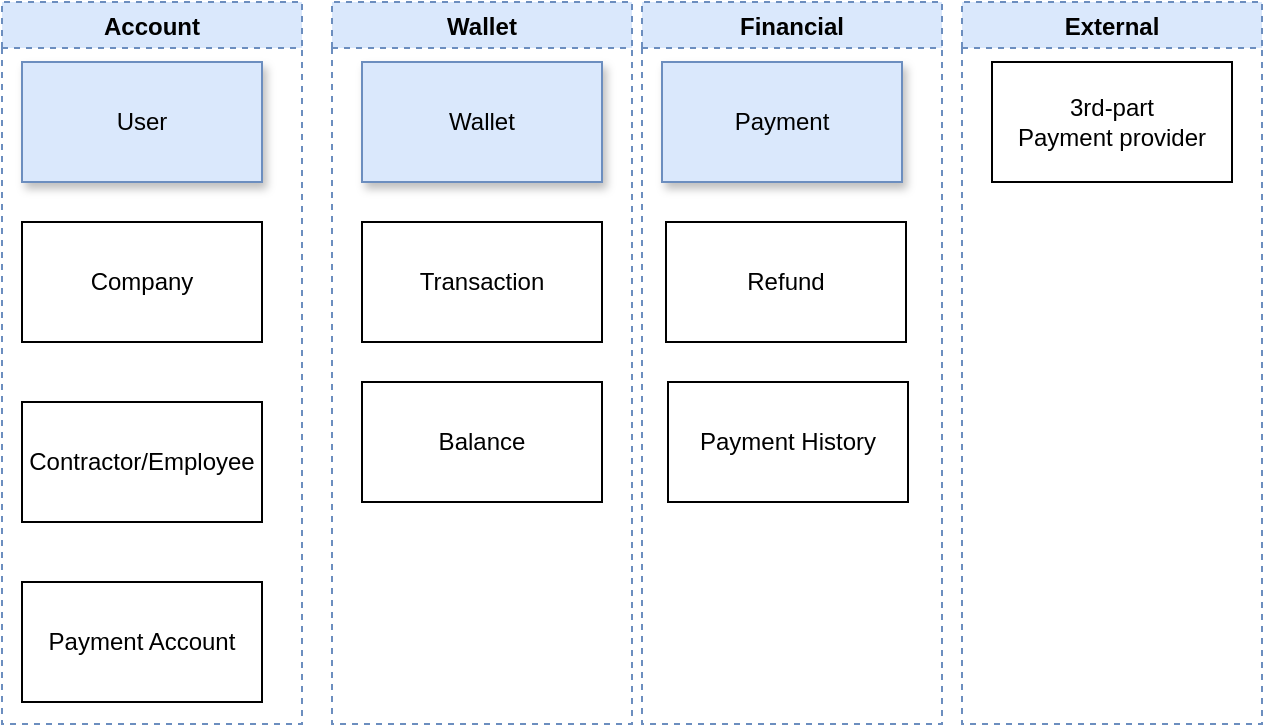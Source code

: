 <mxfile version="27.2.0" pages="4">
  <diagram name="Domain" id="Ek-Hhzff9p4PXYVXdnhu">
    <mxGraphModel dx="1170" dy="751" grid="1" gridSize="10" guides="1" tooltips="1" connect="1" arrows="1" fold="1" page="1" pageScale="1" pageWidth="827" pageHeight="1169" math="0" shadow="0">
      <root>
        <mxCell id="0" />
        <mxCell id="1" parent="0" />
        <mxCell id="GzYXLZxgVTbowOX6vlku-2" value="User" style="rounded=0;whiteSpace=wrap;html=1;shadow=1;fillColor=#dae8fc;strokeColor=#6c8ebf;" vertex="1" parent="1">
          <mxGeometry x="20" y="40" width="120" height="60" as="geometry" />
        </mxCell>
        <mxCell id="GzYXLZxgVTbowOX6vlku-3" value="Contractor/Employee" style="rounded=0;whiteSpace=wrap;html=1;" vertex="1" parent="1">
          <mxGeometry x="20" y="210" width="120" height="60" as="geometry" />
        </mxCell>
        <mxCell id="GzYXLZxgVTbowOX6vlku-4" value="Company" style="rounded=0;whiteSpace=wrap;html=1;" vertex="1" parent="1">
          <mxGeometry x="20" y="120" width="120" height="60" as="geometry" />
        </mxCell>
        <mxCell id="GzYXLZxgVTbowOX6vlku-5" value="Wallet" style="rounded=0;whiteSpace=wrap;html=1;shadow=1;strokeColor=#6c8ebf;align=center;verticalAlign=middle;fontFamily=Helvetica;fontSize=12;fontColor=default;fillColor=#dae8fc;" vertex="1" parent="1">
          <mxGeometry x="190" y="40" width="120" height="60" as="geometry" />
        </mxCell>
        <mxCell id="GzYXLZxgVTbowOX6vlku-6" value="Transaction" style="rounded=0;whiteSpace=wrap;html=1;" vertex="1" parent="1">
          <mxGeometry x="190" y="120" width="120" height="60" as="geometry" />
        </mxCell>
        <mxCell id="GzYXLZxgVTbowOX6vlku-9" value="Payment Account" style="rounded=0;whiteSpace=wrap;html=1;" vertex="1" parent="1">
          <mxGeometry x="20" y="300" width="120" height="60" as="geometry" />
        </mxCell>
        <mxCell id="GzYXLZxgVTbowOX6vlku-10" value="Payment" style="rounded=0;whiteSpace=wrap;html=1;shadow=1;strokeColor=#6c8ebf;align=center;verticalAlign=middle;fontFamily=Helvetica;fontSize=12;fontColor=default;fillColor=#dae8fc;" vertex="1" parent="1">
          <mxGeometry x="340" y="40" width="120" height="60" as="geometry" />
        </mxCell>
        <mxCell id="GzYXLZxgVTbowOX6vlku-18" value="Account" style="swimlane;dashed=1;fillColor=#dae8fc;strokeColor=#6c8ebf;" vertex="1" parent="1">
          <mxGeometry x="10" y="10" width="150" height="361" as="geometry" />
        </mxCell>
        <mxCell id="GzYXLZxgVTbowOX6vlku-19" value="Wallet" style="swimlane;dashed=1;fillColor=#dae8fc;strokeColor=#6c8ebf;" vertex="1" parent="1">
          <mxGeometry x="175" y="10" width="150" height="361" as="geometry" />
        </mxCell>
        <mxCell id="GzYXLZxgVTbowOX6vlku-8" value="B&lt;span style=&quot;background-color: transparent; color: light-dark(rgb(0, 0, 0), rgb(255, 255, 255));&quot;&gt;alance&lt;/span&gt;" style="rounded=0;whiteSpace=wrap;html=1;" vertex="1" parent="GzYXLZxgVTbowOX6vlku-19">
          <mxGeometry x="15" y="190" width="120" height="60" as="geometry" />
        </mxCell>
        <mxCell id="GzYXLZxgVTbowOX6vlku-20" value="Financial" style="swimlane;dashed=1;fillColor=#dae8fc;strokeColor=#6c8ebf;" vertex="1" parent="1">
          <mxGeometry x="330" y="10" width="150" height="361" as="geometry" />
        </mxCell>
        <mxCell id="GzYXLZxgVTbowOX6vlku-14" value="Refund" style="rounded=0;whiteSpace=wrap;html=1;" vertex="1" parent="GzYXLZxgVTbowOX6vlku-20">
          <mxGeometry x="12" y="110" width="120" height="60" as="geometry" />
        </mxCell>
        <mxCell id="GzYXLZxgVTbowOX6vlku-16" value="Payment History" style="rounded=0;whiteSpace=wrap;html=1;" vertex="1" parent="GzYXLZxgVTbowOX6vlku-20">
          <mxGeometry x="13" y="190" width="120" height="60" as="geometry" />
        </mxCell>
        <mxCell id="GzYXLZxgVTbowOX6vlku-21" value="External" style="swimlane;dashed=1;fillColor=#dae8fc;strokeColor=#6c8ebf;" vertex="1" parent="1">
          <mxGeometry x="490" y="10" width="150" height="361" as="geometry" />
        </mxCell>
        <mxCell id="GzYXLZxgVTbowOX6vlku-13" value="3rd-part&lt;br&gt;Payment provider" style="rounded=0;whiteSpace=wrap;html=1;" vertex="1" parent="GzYXLZxgVTbowOX6vlku-21">
          <mxGeometry x="15" y="30" width="120" height="60" as="geometry" />
        </mxCell>
      </root>
    </mxGraphModel>
  </diagram>
  <diagram name="Solution design" id="aVyCqtGsAMwNXdEaSG4V">
    <mxGraphModel dx="2074" dy="705" grid="1" gridSize="10" guides="1" tooltips="1" connect="1" arrows="1" fold="1" page="1" pageScale="1" pageWidth="827" pageHeight="1169" math="0" shadow="0">
      <root>
        <mxCell id="dnytgtB70Ih8vU8NxAH2-0" />
        <mxCell id="dnytgtB70Ih8vU8NxAH2-1" parent="dnytgtB70Ih8vU8NxAH2-0" />
        <mxCell id="wrZ5Dsxb3-6mwCu-saWG-0" value="&lt;div&gt;&lt;br&gt;&lt;/div&gt;&lt;div&gt;&lt;br&gt;&lt;/div&gt;&lt;div&gt;&lt;br&gt;&lt;/div&gt;&lt;div&gt;&lt;br&gt;&lt;/div&gt;&lt;div&gt;&lt;br&gt;&lt;/div&gt;&lt;div&gt;&lt;br&gt;&lt;/div&gt;&lt;div&gt;User&lt;/div&gt;&lt;div&gt;&lt;br&gt;&lt;/div&gt;" style="shape=actor;whiteSpace=wrap;html=1;" parent="dnytgtB70Ih8vU8NxAH2-1" vertex="1">
          <mxGeometry x="-90" y="280" width="50" height="60" as="geometry" />
        </mxCell>
        <mxCell id="wrZ5Dsxb3-6mwCu-saWG-1" value="Ontop" style="swimlane;fillColor=#dae8fc;gradientColor=#7ea6e0;strokeColor=#6c8ebf;" parent="dnytgtB70Ih8vU8NxAH2-1" vertex="1">
          <mxGeometry x="220" y="40" width="760" height="650" as="geometry" />
        </mxCell>
        <mxCell id="cCacokfjiz7VzcCR6r9h-1" style="edgeStyle=orthogonalEdgeStyle;rounded=0;orthogonalLoop=1;jettySize=auto;html=1;exitX=1;exitY=0.75;exitDx=0;exitDy=0;entryX=0;entryY=0.75;entryDx=0;entryDy=0;dashed=1;" edge="1" parent="wrZ5Dsxb3-6mwCu-saWG-1" source="wrZ5Dsxb3-6mwCu-saWG-2" target="wrZ5Dsxb3-6mwCu-saWG-11">
          <mxGeometry relative="1" as="geometry" />
        </mxCell>
        <mxCell id="cCacokfjiz7VzcCR6r9h-2" value="List transactions" style="edgeLabel;html=1;align=center;verticalAlign=middle;resizable=0;points=[];" vertex="1" connectable="0" parent="cCacokfjiz7VzcCR6r9h-1">
          <mxGeometry x="-0.117" relative="1" as="geometry">
            <mxPoint as="offset" />
          </mxGeometry>
        </mxCell>
        <mxCell id="wrZ5Dsxb3-6mwCu-saWG-2" value="API gateway" style="rounded=1;whiteSpace=wrap;html=1;" parent="wrZ5Dsxb3-6mwCu-saWG-1" vertex="1">
          <mxGeometry x="50" y="260" width="120" height="60" as="geometry" />
        </mxCell>
        <mxCell id="wrZ5Dsxb3-6mwCu-saWG-7" value="Wallet DB&lt;div&gt;[SQL]&lt;/div&gt;" style="shape=cylinder3;whiteSpace=wrap;html=1;boundedLbl=1;backgroundOutline=1;size=15;fillColor=#dae8fc;gradientColor=#7ea6e0;strokeColor=#6c8ebf;" parent="wrZ5Dsxb3-6mwCu-saWG-1" vertex="1">
          <mxGeometry x="507" y="480" width="85" height="80" as="geometry" />
        </mxCell>
        <mxCell id="wrZ5Dsxb3-6mwCu-saWG-8" value="User DB&lt;div&gt;[SQL]&lt;/div&gt;" style="shape=cylinder3;whiteSpace=wrap;html=1;boundedLbl=1;backgroundOutline=1;size=15;fillColor=#dae8fc;gradientColor=#7ea6e0;strokeColor=#6c8ebf;" parent="wrZ5Dsxb3-6mwCu-saWG-1" vertex="1">
          <mxGeometry x="507" y="50" width="90" height="80" as="geometry" />
        </mxCell>
        <mxCell id="wrZ5Dsxb3-6mwCu-saWG-9" value="Payment DB&lt;div&gt;[NoSql]&lt;/div&gt;" style="shape=cylinder3;whiteSpace=wrap;html=1;boundedLbl=1;backgroundOutline=1;size=15;fillColor=#dae8fc;gradientColor=#7ea6e0;strokeColor=#6c8ebf;" parent="wrZ5Dsxb3-6mwCu-saWG-1" vertex="1">
          <mxGeometry x="509" y="250" width="90" height="80" as="geometry" />
        </mxCell>
        <mxCell id="wrZ5Dsxb3-6mwCu-saWG-34" style="edgeStyle=orthogonalEdgeStyle;rounded=0;orthogonalLoop=1;jettySize=auto;html=1;exitX=0.5;exitY=1;exitDx=0;exitDy=0;entryX=0.5;entryY=0;entryDx=0;entryDy=0;dashed=1;" parent="wrZ5Dsxb3-6mwCu-saWG-1" source="wrZ5Dsxb3-6mwCu-saWG-11" target="wrZ5Dsxb3-6mwCu-saWG-14" edge="1">
          <mxGeometry relative="1" as="geometry" />
        </mxCell>
        <mxCell id="wrZ5Dsxb3-6mwCu-saWG-35" value="Fetch/ Update balance [http]" style="edgeLabel;html=1;align=center;verticalAlign=middle;resizable=0;points=[];" parent="wrZ5Dsxb3-6mwCu-saWG-34" vertex="1" connectable="0">
          <mxGeometry x="-0.24" y="-3" relative="1" as="geometry">
            <mxPoint as="offset" />
          </mxGeometry>
        </mxCell>
        <mxCell id="MMaYjDYH_nyFm4tbU_4F-16" style="edgeStyle=orthogonalEdgeStyle;rounded=0;orthogonalLoop=1;jettySize=auto;html=1;exitX=0.5;exitY=0;exitDx=0;exitDy=0;entryX=0;entryY=0.5;entryDx=0;entryDy=0;dashed=1;" edge="1" parent="wrZ5Dsxb3-6mwCu-saWG-1" source="wrZ5Dsxb3-6mwCu-saWG-11" target="wrZ5Dsxb3-6mwCu-saWG-29">
          <mxGeometry relative="1" as="geometry" />
        </mxCell>
        <mxCell id="MMaYjDYH_nyFm4tbU_4F-17" value="Sends Notification&lt;div&gt;&lt;br&gt;&lt;/div&gt;" style="edgeLabel;html=1;align=center;verticalAlign=middle;resizable=0;points=[];" vertex="1" connectable="0" parent="MMaYjDYH_nyFm4tbU_4F-16">
          <mxGeometry x="-0.208" y="1" relative="1" as="geometry">
            <mxPoint as="offset" />
          </mxGeometry>
        </mxCell>
        <mxCell id="wrZ5Dsxb3-6mwCu-saWG-11" value="Payment Service" style="shape=hexagon;perimeter=hexagonPerimeter2;whiteSpace=wrap;html=1;fixedSize=1;" parent="wrZ5Dsxb3-6mwCu-saWG-1" vertex="1">
          <mxGeometry x="337" y="250" width="120" height="80" as="geometry" />
        </mxCell>
        <mxCell id="wrZ5Dsxb3-6mwCu-saWG-13" value="User Profile Service" style="shape=hexagon;perimeter=hexagonPerimeter2;whiteSpace=wrap;html=1;fixedSize=1;" parent="wrZ5Dsxb3-6mwCu-saWG-1" vertex="1">
          <mxGeometry x="327" y="50" width="130" height="80" as="geometry" />
        </mxCell>
        <mxCell id="wrZ5Dsxb3-6mwCu-saWG-14" value="Wallet Service" style="shape=hexagon;perimeter=hexagonPerimeter2;whiteSpace=wrap;html=1;fixedSize=1;" parent="wrZ5Dsxb3-6mwCu-saWG-1" vertex="1">
          <mxGeometry x="337" y="480" width="120" height="80" as="geometry" />
        </mxCell>
        <mxCell id="wrZ5Dsxb3-6mwCu-saWG-15" value="," style="endArrow=classic;html=1;rounded=0;dashed=1;exitX=1;exitY=0.5;exitDx=0;exitDy=0;" parent="wrZ5Dsxb3-6mwCu-saWG-1" source="wrZ5Dsxb3-6mwCu-saWG-3" edge="1">
          <mxGeometry width="50" height="50" relative="1" as="geometry">
            <mxPoint x="120" y="293" as="sourcePoint" />
            <mxPoint x="50" y="290" as="targetPoint" />
          </mxGeometry>
        </mxCell>
        <mxCell id="wrZ5Dsxb3-6mwCu-saWG-27" value="Text" style="edgeLabel;html=1;align=center;verticalAlign=middle;resizable=0;points=[];" parent="wrZ5Dsxb3-6mwCu-saWG-15" vertex="1" connectable="0">
          <mxGeometry x="-0.3" y="-1" relative="1" as="geometry">
            <mxPoint x="-3" as="offset" />
          </mxGeometry>
        </mxCell>
        <mxCell id="wrZ5Dsxb3-6mwCu-saWG-33" value="routes&lt;div&gt;&lt;br&gt;&lt;/div&gt;" style="edgeLabel;html=1;align=center;verticalAlign=middle;resizable=0;points=[];" parent="wrZ5Dsxb3-6mwCu-saWG-15" vertex="1" connectable="0">
          <mxGeometry x="-0.2" y="-6" relative="1" as="geometry">
            <mxPoint x="-3" as="offset" />
          </mxGeometry>
        </mxCell>
        <mxCell id="wrZ5Dsxb3-6mwCu-saWG-17" value="" style="endArrow=classic;html=1;rounded=0;entryX=0;entryY=0.5;entryDx=0;entryDy=0;dashed=1;exitX=1;exitY=0.5;exitDx=0;exitDy=0;" parent="wrZ5Dsxb3-6mwCu-saWG-1" source="wrZ5Dsxb3-6mwCu-saWG-2" target="wrZ5Dsxb3-6mwCu-saWG-11" edge="1">
          <mxGeometry width="50" height="50" relative="1" as="geometry">
            <mxPoint x="137" y="330" as="sourcePoint" />
            <mxPoint x="177" y="330" as="targetPoint" />
            <Array as="points" />
          </mxGeometry>
        </mxCell>
        <mxCell id="wrZ5Dsxb3-6mwCu-saWG-37" value="Withdraw [http]" style="edgeLabel;html=1;align=center;verticalAlign=middle;resizable=0;points=[];" parent="wrZ5Dsxb3-6mwCu-saWG-17" vertex="1" connectable="0">
          <mxGeometry x="-0.067" y="4" relative="1" as="geometry">
            <mxPoint as="offset" />
          </mxGeometry>
        </mxCell>
        <mxCell id="wrZ5Dsxb3-6mwCu-saWG-18" value="" style="endArrow=classic;html=1;rounded=0;entryX=0.008;entryY=0.425;entryDx=0;entryDy=0;dashed=1;entryPerimeter=0;" parent="wrZ5Dsxb3-6mwCu-saWG-1" source="wrZ5Dsxb3-6mwCu-saWG-2" target="wrZ5Dsxb3-6mwCu-saWG-14" edge="1">
          <mxGeometry width="50" height="50" relative="1" as="geometry">
            <mxPoint x="67" y="420" as="sourcePoint" />
            <mxPoint x="107" y="420" as="targetPoint" />
          </mxGeometry>
        </mxCell>
        <mxCell id="wrZ5Dsxb3-6mwCu-saWG-31" value="Fetch balance" style="edgeLabel;html=1;align=center;verticalAlign=middle;resizable=0;points=[];" parent="wrZ5Dsxb3-6mwCu-saWG-18" vertex="1" connectable="0">
          <mxGeometry x="-0.161" y="-1" relative="1" as="geometry">
            <mxPoint y="1" as="offset" />
          </mxGeometry>
        </mxCell>
        <mxCell id="wrZ5Dsxb3-6mwCu-saWG-19" value="Create/ Edit/ Fetch user bank accounts&lt;div&gt;&lt;br&gt;&lt;/div&gt;" style="endArrow=classic;html=1;rounded=0;entryX=0;entryY=0.5;entryDx=0;entryDy=0;exitX=0.5;exitY=0;exitDx=0;exitDy=0;dashed=1;" parent="wrZ5Dsxb3-6mwCu-saWG-1" source="wrZ5Dsxb3-6mwCu-saWG-2" target="wrZ5Dsxb3-6mwCu-saWG-13" edge="1">
          <mxGeometry width="50" height="50" relative="1" as="geometry">
            <mxPoint x="237" y="390" as="sourcePoint" />
            <mxPoint x="287" y="340" as="targetPoint" />
          </mxGeometry>
        </mxCell>
        <mxCell id="wrZ5Dsxb3-6mwCu-saWG-25" style="edgeStyle=orthogonalEdgeStyle;rounded=0;orthogonalLoop=1;jettySize=auto;html=1;exitX=1;exitY=0.5;exitDx=0;exitDy=0;entryX=0;entryY=0.5;entryDx=0;entryDy=0;entryPerimeter=0;dashed=1;" parent="wrZ5Dsxb3-6mwCu-saWG-1" source="wrZ5Dsxb3-6mwCu-saWG-14" target="wrZ5Dsxb3-6mwCu-saWG-7" edge="1">
          <mxGeometry relative="1" as="geometry" />
        </mxCell>
        <mxCell id="MMaYjDYH_nyFm4tbU_4F-2" value="R/W" style="edgeLabel;html=1;align=center;verticalAlign=middle;resizable=0;points=[];" vertex="1" connectable="0" parent="wrZ5Dsxb3-6mwCu-saWG-25">
          <mxGeometry x="-0.52" relative="1" as="geometry">
            <mxPoint as="offset" />
          </mxGeometry>
        </mxCell>
        <mxCell id="wrZ5Dsxb3-6mwCu-saWG-26" style="edgeStyle=orthogonalEdgeStyle;rounded=0;orthogonalLoop=1;jettySize=auto;html=1;exitX=1;exitY=0.5;exitDx=0;exitDy=0;entryX=0;entryY=0.5;entryDx=0;entryDy=0;entryPerimeter=0;dashed=1;" parent="wrZ5Dsxb3-6mwCu-saWG-1" source="wrZ5Dsxb3-6mwCu-saWG-13" target="wrZ5Dsxb3-6mwCu-saWG-8" edge="1">
          <mxGeometry relative="1" as="geometry" />
        </mxCell>
        <mxCell id="MMaYjDYH_nyFm4tbU_4F-0" value="R/W" style="edgeLabel;html=1;align=center;verticalAlign=middle;resizable=0;points=[];" vertex="1" connectable="0" parent="wrZ5Dsxb3-6mwCu-saWG-26">
          <mxGeometry x="-0.36" y="1" relative="1" as="geometry">
            <mxPoint as="offset" />
          </mxGeometry>
        </mxCell>
        <mxCell id="wrZ5Dsxb3-6mwCu-saWG-29" value="&lt;font style=&quot;color: rgb(0, 0, 0);&quot;&gt;Message Se&lt;span style=&quot;background-color: transparent;&quot;&gt;rvice&lt;/span&gt;&lt;/font&gt;" style="shape=ext;double=1;rounded=1;whiteSpace=wrap;html=1;" parent="wrZ5Dsxb3-6mwCu-saWG-1" vertex="1">
          <mxGeometry x="437" y="159" width="110" height="60" as="geometry" />
        </mxCell>
        <mxCell id="wrZ5Dsxb3-6mwCu-saWG-23" value="" style="endArrow=classic;html=1;rounded=0;exitX=1;exitY=0.5;exitDx=0;exitDy=0;dashed=1;" parent="wrZ5Dsxb3-6mwCu-saWG-1" source="wrZ5Dsxb3-6mwCu-saWG-11" target="wrZ5Dsxb3-6mwCu-saWG-9" edge="1">
          <mxGeometry width="50" height="50" relative="1" as="geometry">
            <mxPoint x="227" y="390" as="sourcePoint" />
            <mxPoint x="497" y="290" as="targetPoint" />
          </mxGeometry>
        </mxCell>
        <mxCell id="MMaYjDYH_nyFm4tbU_4F-1" value="R/W" style="edgeLabel;html=1;align=center;verticalAlign=middle;resizable=0;points=[];" vertex="1" connectable="0" parent="wrZ5Dsxb3-6mwCu-saWG-23">
          <mxGeometry x="-0.385" y="-2" relative="1" as="geometry">
            <mxPoint as="offset" />
          </mxGeometry>
        </mxCell>
        <mxCell id="wrZ5Dsxb3-6mwCu-saWG-39" value="Identity Server" style="shape=ext;double=1;rounded=1;whiteSpace=wrap;html=1;" parent="wrZ5Dsxb3-6mwCu-saWG-1" vertex="1">
          <mxGeometry x="67" y="50" width="110" height="60" as="geometry" />
        </mxCell>
        <mxCell id="MMaYjDYH_nyFm4tbU_4F-7" value="&lt;font style=&quot;color: rgb(153, 0, 0);&quot;&gt;Event Message Broker&lt;/font&gt;" style="shape=cylinder3;whiteSpace=wrap;html=1;boundedLbl=1;backgroundOutline=1;size=15;direction=south;shadow=1;" vertex="1" parent="wrZ5Dsxb3-6mwCu-saWG-1">
          <mxGeometry x="617" y="395" width="113" height="60" as="geometry" />
        </mxCell>
        <mxCell id="MMaYjDYH_nyFm4tbU_4F-8" value="&lt;font style=&quot;color: rgb(153, 0, 0);&quot;&gt;Webhook Gateway&lt;/font&gt;" style="rounded=1;whiteSpace=wrap;html=1;shadow=1;" vertex="1" parent="wrZ5Dsxb3-6mwCu-saWG-1">
          <mxGeometry x="627" y="229" width="120" height="60" as="geometry" />
        </mxCell>
        <mxCell id="MMaYjDYH_nyFm4tbU_4F-9" style="edgeStyle=orthogonalEdgeStyle;rounded=0;orthogonalLoop=1;jettySize=auto;html=1;exitX=0.5;exitY=1;exitDx=0;exitDy=0;entryX=0.067;entryY=0.372;entryDx=0;entryDy=0;entryPerimeter=0;dashed=1;" edge="1" parent="wrZ5Dsxb3-6mwCu-saWG-1" source="MMaYjDYH_nyFm4tbU_4F-8" target="MMaYjDYH_nyFm4tbU_4F-7">
          <mxGeometry relative="1" as="geometry" />
        </mxCell>
        <mxCell id="MMaYjDYH_nyFm4tbU_4F-10" value="Produces data&lt;div&gt;&lt;br&gt;&lt;/div&gt;" style="edgeLabel;html=1;align=center;verticalAlign=middle;resizable=0;points=[];" vertex="1" connectable="0" parent="MMaYjDYH_nyFm4tbU_4F-9">
          <mxGeometry x="0.226" relative="1" as="geometry">
            <mxPoint as="offset" />
          </mxGeometry>
        </mxCell>
        <mxCell id="MMaYjDYH_nyFm4tbU_4F-11" style="edgeStyle=orthogonalEdgeStyle;rounded=0;orthogonalLoop=1;jettySize=auto;html=1;exitX=0.625;exitY=1;exitDx=0;exitDy=0;entryX=0;entryY=0;entryDx=0;entryDy=77.25;entryPerimeter=0;dashed=1;" edge="1" parent="wrZ5Dsxb3-6mwCu-saWG-1" source="wrZ5Dsxb3-6mwCu-saWG-11" target="MMaYjDYH_nyFm4tbU_4F-7">
          <mxGeometry relative="1" as="geometry" />
        </mxCell>
        <mxCell id="MMaYjDYH_nyFm4tbU_4F-12" value="produces&lt;span style=&quot;background-color: light-dark(#ffffff, var(--ge-dark-color, #121212)); color: light-dark(rgb(0, 0, 0), rgb(255, 255, 255));&quot;&gt;/consumes events&lt;/span&gt;" style="edgeLabel;html=1;align=center;verticalAlign=middle;resizable=0;points=[];" vertex="1" connectable="0" parent="MMaYjDYH_nyFm4tbU_4F-11">
          <mxGeometry x="0.017" y="1" relative="1" as="geometry">
            <mxPoint x="1" y="1" as="offset" />
          </mxGeometry>
        </mxCell>
        <mxCell id="MMaYjDYH_nyFm4tbU_4F-13" style="edgeStyle=orthogonalEdgeStyle;rounded=0;orthogonalLoop=1;jettySize=auto;html=1;exitX=0.855;exitY=1;exitDx=0;exitDy=-4.35;exitPerimeter=0;entryX=0.942;entryY=0.213;entryDx=0;entryDy=0;entryPerimeter=0;dashed=1;" edge="1" parent="wrZ5Dsxb3-6mwCu-saWG-1" source="MMaYjDYH_nyFm4tbU_4F-7" target="wrZ5Dsxb3-6mwCu-saWG-14">
          <mxGeometry relative="1" as="geometry" />
        </mxCell>
        <mxCell id="MMaYjDYH_nyFm4tbU_4F-15" value="Consumes events&lt;div&gt;&lt;br&gt;&lt;/div&gt;" style="edgeLabel;html=1;align=center;verticalAlign=middle;resizable=0;points=[];" vertex="1" connectable="0" parent="MMaYjDYH_nyFm4tbU_4F-13">
          <mxGeometry x="0.246" y="1" relative="1" as="geometry">
            <mxPoint as="offset" />
          </mxGeometry>
        </mxCell>
        <mxCell id="MMaYjDYH_nyFm4tbU_4F-14" value="Sync user credential [https]" style="edgeStyle=orthogonalEdgeStyle;rounded=0;orthogonalLoop=1;jettySize=auto;html=1;exitX=0;exitY=0.25;exitDx=0;exitDy=0;entryX=1.036;entryY=0.367;entryDx=0;entryDy=0;entryPerimeter=0;dashed=1;" edge="1" parent="wrZ5Dsxb3-6mwCu-saWG-1" source="wrZ5Dsxb3-6mwCu-saWG-13" target="wrZ5Dsxb3-6mwCu-saWG-39">
          <mxGeometry relative="1" as="geometry" />
        </mxCell>
        <mxCell id="MMaYjDYH_nyFm4tbU_4F-5" style="edgeStyle=orthogonalEdgeStyle;rounded=0;orthogonalLoop=1;jettySize=auto;html=1;exitX=0.575;exitY=0.017;exitDx=0;exitDy=0;entryX=1;entryY=0.5;entryDx=0;entryDy=0;dashed=1;exitPerimeter=0;" edge="1" parent="dnytgtB70Ih8vU8NxAH2-1" source="wrZ5Dsxb3-6mwCu-saWG-10" target="MMaYjDYH_nyFm4tbU_4F-8">
          <mxGeometry relative="1" as="geometry">
            <mxPoint x="1042" y="468" as="targetPoint" />
          </mxGeometry>
        </mxCell>
        <mxCell id="MMaYjDYH_nyFm4tbU_4F-6" value="Send webhook to&lt;div&gt;&lt;br&gt;&lt;/div&gt;" style="edgeLabel;html=1;align=center;verticalAlign=middle;resizable=0;points=[];" vertex="1" connectable="0" parent="MMaYjDYH_nyFm4tbU_4F-5">
          <mxGeometry x="-0.133" y="2" relative="1" as="geometry">
            <mxPoint as="offset" />
          </mxGeometry>
        </mxCell>
        <mxCell id="wrZ5Dsxb3-6mwCu-saWG-10" value="3rd-part Payment Provider" style="rounded=1;whiteSpace=wrap;html=1;fillColor=#647687;fontColor=#ffffff;strokeColor=#314354;shadow=1;" parent="dnytgtB70Ih8vU8NxAH2-1" vertex="1">
          <mxGeometry x="982" y="348" width="120" height="60" as="geometry" />
        </mxCell>
        <mxCell id="wrZ5Dsxb3-6mwCu-saWG-28" style="edgeStyle=orthogonalEdgeStyle;rounded=0;orthogonalLoop=1;jettySize=auto;html=1;exitX=1;exitY=0.75;exitDx=0;exitDy=0;dashed=1;" parent="dnytgtB70Ih8vU8NxAH2-1" source="wrZ5Dsxb3-6mwCu-saWG-11" target="wrZ5Dsxb3-6mwCu-saWG-10" edge="1">
          <mxGeometry relative="1" as="geometry">
            <Array as="points">
              <mxPoint x="670" y="347" />
              <mxPoint x="670" y="380" />
            </Array>
          </mxGeometry>
        </mxCell>
        <mxCell id="wrZ5Dsxb3-6mwCu-saWG-38" value="Process the payment" style="edgeLabel;html=1;align=center;verticalAlign=middle;resizable=0;points=[];" parent="wrZ5Dsxb3-6mwCu-saWG-28" vertex="1" connectable="0">
          <mxGeometry x="-0.151" y="1" relative="1" as="geometry">
            <mxPoint as="offset" />
          </mxGeometry>
        </mxCell>
        <mxCell id="wrZ5Dsxb3-6mwCu-saWG-30" style="edgeStyle=orthogonalEdgeStyle;rounded=0;orthogonalLoop=1;jettySize=auto;html=1;exitX=1;exitY=0.75;exitDx=0;exitDy=0;entryX=-0.017;entryY=0.4;entryDx=0;entryDy=0;entryPerimeter=0;" parent="dnytgtB70Ih8vU8NxAH2-1" source="wrZ5Dsxb3-6mwCu-saWG-0" target="wrZ5Dsxb3-6mwCu-saWG-3" edge="1">
          <mxGeometry relative="1" as="geometry" />
        </mxCell>
        <mxCell id="wrZ5Dsxb3-6mwCu-saWG-3" value="Website / Mobile App" style="shape=process;whiteSpace=wrap;html=1;backgroundOutline=1;" parent="dnytgtB70Ih8vU8NxAH2-1" vertex="1">
          <mxGeometry x="38" y="301" width="110" height="60" as="geometry" />
        </mxCell>
      </root>
    </mxGraphModel>
  </diagram>
  <diagram id="GPYWZSPpuZssqCLQpT9X" name="Payment FlowChart">
    <mxGraphModel dx="1247" dy="1874" grid="1" gridSize="10" guides="1" tooltips="1" connect="1" arrows="1" fold="1" page="1" pageScale="1" pageWidth="827" pageHeight="1169" math="0" shadow="0">
      <root>
        <mxCell id="0" />
        <mxCell id="1" parent="0" />
        <mxCell id="kLZNI_Fx4CZcyH1L_vCg-17" style="edgeStyle=orthogonalEdgeStyle;rounded=0;orthogonalLoop=1;jettySize=auto;html=1;exitX=1;exitY=0.5;exitDx=0;exitDy=0;exitPerimeter=0;entryX=0;entryY=0.5;entryDx=0;entryDy=0;" edge="1" parent="1" source="kLZNI_Fx4CZcyH1L_vCg-4" target="kLZNI_Fx4CZcyH1L_vCg-6">
          <mxGeometry relative="1" as="geometry" />
        </mxCell>
        <mxCell id="kLZNI_Fx4CZcyH1L_vCg-4" value="Valid user" style="strokeWidth=2;html=1;shape=mxgraph.flowchart.start_2;whiteSpace=wrap;" vertex="1" parent="1">
          <mxGeometry x="30" y="110" width="40" height="50" as="geometry" />
        </mxCell>
        <mxCell id="kLZNI_Fx4CZcyH1L_vCg-19" style="edgeStyle=orthogonalEdgeStyle;rounded=0;orthogonalLoop=1;jettySize=auto;html=1;exitX=1;exitY=0.5;exitDx=0;exitDy=0;entryX=0;entryY=0.5;entryDx=0;entryDy=0;" edge="1" parent="1" source="kLZNI_Fx4CZcyH1L_vCg-5" target="kLZNI_Fx4CZcyH1L_vCg-7">
          <mxGeometry relative="1" as="geometry" />
        </mxCell>
        <mxCell id="kLZNI_Fx4CZcyH1L_vCg-5" value="Fetch Balance&lt;br&gt;(Wallet API)" style="rounded=1;whiteSpace=wrap;html=1;shadow=1;" vertex="1" parent="1">
          <mxGeometry x="280" y="105" width="120" height="60" as="geometry" />
        </mxCell>
        <mxCell id="kLZNI_Fx4CZcyH1L_vCg-18" style="edgeStyle=orthogonalEdgeStyle;rounded=0;orthogonalLoop=1;jettySize=auto;html=1;exitX=1;exitY=0.5;exitDx=0;exitDy=0;entryX=0;entryY=0.5;entryDx=0;entryDy=0;" edge="1" parent="1" source="kLZNI_Fx4CZcyH1L_vCg-6" target="kLZNI_Fx4CZcyH1L_vCg-5">
          <mxGeometry relative="1" as="geometry" />
        </mxCell>
        <mxCell id="kLZNI_Fx4CZcyH1L_vCg-32" value="Yes" style="edgeLabel;html=1;align=center;verticalAlign=middle;resizable=0;points=[];" vertex="1" connectable="0" parent="kLZNI_Fx4CZcyH1L_vCg-18">
          <mxGeometry y="2" relative="1" as="geometry">
            <mxPoint as="offset" />
          </mxGeometry>
        </mxCell>
        <mxCell id="kLZNI_Fx4CZcyH1L_vCg-31" value="No" style="edgeStyle=orthogonalEdgeStyle;rounded=0;orthogonalLoop=1;jettySize=auto;html=1;exitX=0.5;exitY=1;exitDx=0;exitDy=0;" edge="1" parent="1" source="kLZNI_Fx4CZcyH1L_vCg-6">
          <mxGeometry relative="1" as="geometry">
            <mxPoint x="210" y="280" as="targetPoint" />
          </mxGeometry>
        </mxCell>
        <mxCell id="kLZNI_Fx4CZcyH1L_vCg-6" value="Validate Payload" style="rhombus;whiteSpace=wrap;html=1;fillColor=#fff2cc;gradientColor=#ffd966;strokeColor=#d6b656;shadow=1;" vertex="1" parent="1">
          <mxGeometry x="140" y="95" width="80" height="80" as="geometry" />
        </mxCell>
        <mxCell id="kLZNI_Fx4CZcyH1L_vCg-7" value="has enough balance" style="rhombus;whiteSpace=wrap;html=1;fillColor=#fff2cc;gradientColor=#ffd966;strokeColor=#d6b656;shadow=1;" vertex="1" parent="1">
          <mxGeometry x="480" y="95" width="80" height="80" as="geometry" />
        </mxCell>
        <mxCell id="kLZNI_Fx4CZcyH1L_vCg-24" style="edgeStyle=orthogonalEdgeStyle;rounded=0;orthogonalLoop=1;jettySize=auto;html=1;exitX=0.5;exitY=1;exitDx=0;exitDy=0;entryX=0.5;entryY=0;entryDx=0;entryDy=0;" edge="1" parent="1" source="kLZNI_Fx4CZcyH1L_vCg-8" target="kLZNI_Fx4CZcyH1L_vCg-11">
          <mxGeometry relative="1" as="geometry" />
        </mxCell>
        <mxCell id="kLZNI_Fx4CZcyH1L_vCg-8" value="Register Payment request (&lt;b&gt;Processing&lt;/b&gt;)" style="rounded=1;whiteSpace=wrap;html=1;shadow=1;" vertex="1" parent="1">
          <mxGeometry x="620" y="315" width="120" height="60" as="geometry" />
        </mxCell>
        <mxCell id="kLZNI_Fx4CZcyH1L_vCg-23" style="edgeStyle=orthogonalEdgeStyle;rounded=0;orthogonalLoop=1;jettySize=auto;html=1;exitX=0.5;exitY=1;exitDx=0;exitDy=0;entryX=0.5;entryY=0;entryDx=0;entryDy=0;" edge="1" parent="1" source="kLZNI_Fx4CZcyH1L_vCg-9" target="kLZNI_Fx4CZcyH1L_vCg-8">
          <mxGeometry relative="1" as="geometry" />
        </mxCell>
        <mxCell id="kLZNI_Fx4CZcyH1L_vCg-9" value="Produces&lt;div&gt;withdraw from wallet&lt;br&gt;&lt;div&gt;(Broker/ Wallet API)&lt;/div&gt;&lt;/div&gt;" style="rounded=1;whiteSpace=wrap;html=1;shadow=1;" vertex="1" parent="1">
          <mxGeometry x="620" y="200" width="120" height="60" as="geometry" />
        </mxCell>
        <mxCell id="kLZNI_Fx4CZcyH1L_vCg-25" style="edgeStyle=orthogonalEdgeStyle;rounded=0;orthogonalLoop=1;jettySize=auto;html=1;exitX=0;exitY=0.5;exitDx=0;exitDy=0;entryX=1;entryY=0.5;entryDx=0;entryDy=0;" edge="1" parent="1" source="kLZNI_Fx4CZcyH1L_vCg-11" target="kLZNI_Fx4CZcyH1L_vCg-12">
          <mxGeometry relative="1" as="geometry" />
        </mxCell>
        <mxCell id="kLZNI_Fx4CZcyH1L_vCg-11" value="Processes payment&lt;br&gt;(3rd-part)" style="rounded=1;whiteSpace=wrap;html=1;shadow=1;" vertex="1" parent="1">
          <mxGeometry x="620" y="460" width="120" height="60" as="geometry" />
        </mxCell>
        <mxCell id="kLZNI_Fx4CZcyH1L_vCg-26" style="edgeStyle=orthogonalEdgeStyle;rounded=0;orthogonalLoop=1;jettySize=auto;html=1;exitX=0.5;exitY=0;exitDx=0;exitDy=0;entryX=0.5;entryY=1;entryDx=0;entryDy=0;" edge="1" parent="1" source="kLZNI_Fx4CZcyH1L_vCg-12" target="kLZNI_Fx4CZcyH1L_vCg-13">
          <mxGeometry relative="1" as="geometry" />
        </mxCell>
        <mxCell id="kLZNI_Fx4CZcyH1L_vCg-35" value="yes" style="edgeLabel;html=1;align=center;verticalAlign=middle;resizable=0;points=[];" vertex="1" connectable="0" parent="kLZNI_Fx4CZcyH1L_vCg-26">
          <mxGeometry x="-0.009" relative="1" as="geometry">
            <mxPoint as="offset" />
          </mxGeometry>
        </mxCell>
        <mxCell id="kLZNI_Fx4CZcyH1L_vCg-28" value="No" style="edgeStyle=orthogonalEdgeStyle;rounded=0;orthogonalLoop=1;jettySize=auto;html=1;exitX=0;exitY=0.5;exitDx=0;exitDy=0;entryX=1;entryY=0.5;entryDx=0;entryDy=0;" edge="1" parent="1" source="kLZNI_Fx4CZcyH1L_vCg-12" target="kLZNI_Fx4CZcyH1L_vCg-16">
          <mxGeometry relative="1" as="geometry" />
        </mxCell>
        <mxCell id="kLZNI_Fx4CZcyH1L_vCg-12" value="Response Ok&lt;br&gt;(200)" style="rhombus;whiteSpace=wrap;html=1;fillColor=#fff2cc;gradientColor=#ffd966;strokeColor=#d6b656;shadow=1;" vertex="1" parent="1">
          <mxGeometry x="380" y="445" width="110" height="90" as="geometry" />
        </mxCell>
        <mxCell id="kLZNI_Fx4CZcyH1L_vCg-13" value="Update Payment with external Id" style="rounded=1;whiteSpace=wrap;html=1;shadow=1;" vertex="1" parent="1">
          <mxGeometry x="375" y="270" width="120" height="60" as="geometry" />
        </mxCell>
        <mxCell id="kLZNI_Fx4CZcyH1L_vCg-14" value="" style="strokeWidth=2;html=1;shape=mxgraph.flowchart.start_2;whiteSpace=wrap;fillColor=#4D4D4D;" vertex="1" parent="1">
          <mxGeometry x="195" y="285" width="30" height="30" as="geometry" />
        </mxCell>
        <mxCell id="kLZNI_Fx4CZcyH1L_vCg-15" value="Produce Topup/ refund transaction&lt;br&gt;(Broker/Wallet API)" style="rounded=1;whiteSpace=wrap;html=1;shadow=1;" vertex="1" parent="1">
          <mxGeometry x="150" y="360" width="120" height="60" as="geometry" />
        </mxCell>
        <mxCell id="kLZNI_Fx4CZcyH1L_vCg-29" style="edgeStyle=orthogonalEdgeStyle;rounded=0;orthogonalLoop=1;jettySize=auto;html=1;exitX=0.5;exitY=0;exitDx=0;exitDy=0;entryX=0.5;entryY=1;entryDx=0;entryDy=0;" edge="1" parent="1" source="kLZNI_Fx4CZcyH1L_vCg-16" target="kLZNI_Fx4CZcyH1L_vCg-15">
          <mxGeometry relative="1" as="geometry" />
        </mxCell>
        <mxCell id="kLZNI_Fx4CZcyH1L_vCg-16" value="Update Payment (&lt;b&gt;Failed)&lt;/b&gt; status and external Id" style="rounded=1;whiteSpace=wrap;html=1;shadow=1;" vertex="1" parent="1">
          <mxGeometry x="150" y="460" width="120" height="60" as="geometry" />
        </mxCell>
        <mxCell id="kLZNI_Fx4CZcyH1L_vCg-20" style="edgeStyle=orthogonalEdgeStyle;rounded=0;orthogonalLoop=1;jettySize=auto;html=1;exitX=1;exitY=0.5;exitDx=0;exitDy=0;entryX=0.383;entryY=-0.05;entryDx=0;entryDy=0;entryPerimeter=0;" edge="1" parent="1">
          <mxGeometry relative="1" as="geometry">
            <mxPoint x="568" y="135" as="sourcePoint" />
            <mxPoint x="673.96" y="197" as="targetPoint" />
          </mxGeometry>
        </mxCell>
        <mxCell id="kLZNI_Fx4CZcyH1L_vCg-34" value="Yes" style="edgeLabel;html=1;align=center;verticalAlign=middle;resizable=0;points=[];" vertex="1" connectable="0" parent="kLZNI_Fx4CZcyH1L_vCg-20">
          <mxGeometry x="-0.5" y="-1" relative="1" as="geometry">
            <mxPoint as="offset" />
          </mxGeometry>
        </mxCell>
        <mxCell id="kLZNI_Fx4CZcyH1L_vCg-21" value="" style="strokeWidth=2;html=1;shape=mxgraph.flowchart.start_2;whiteSpace=wrap;fillColor=#4D4D4D;" vertex="1" parent="1">
          <mxGeometry x="505" y="20" width="30" height="30" as="geometry" />
        </mxCell>
        <mxCell id="kLZNI_Fx4CZcyH1L_vCg-22" style="edgeStyle=orthogonalEdgeStyle;rounded=0;orthogonalLoop=1;jettySize=auto;html=1;exitX=0.5;exitY=0;exitDx=0;exitDy=0;entryX=0.5;entryY=1;entryDx=0;entryDy=0;entryPerimeter=0;" edge="1" parent="1" source="kLZNI_Fx4CZcyH1L_vCg-7" target="kLZNI_Fx4CZcyH1L_vCg-21">
          <mxGeometry relative="1" as="geometry" />
        </mxCell>
        <mxCell id="kLZNI_Fx4CZcyH1L_vCg-33" value="No" style="edgeLabel;html=1;align=center;verticalAlign=middle;resizable=0;points=[];" vertex="1" connectable="0" parent="kLZNI_Fx4CZcyH1L_vCg-22">
          <mxGeometry x="-0.289" y="3" relative="1" as="geometry">
            <mxPoint as="offset" />
          </mxGeometry>
        </mxCell>
        <mxCell id="kLZNI_Fx4CZcyH1L_vCg-27" style="edgeStyle=orthogonalEdgeStyle;rounded=0;orthogonalLoop=1;jettySize=auto;html=1;exitX=0;exitY=0.5;exitDx=0;exitDy=0;entryX=1;entryY=0.5;entryDx=0;entryDy=0;entryPerimeter=0;" edge="1" parent="1" source="kLZNI_Fx4CZcyH1L_vCg-13" target="kLZNI_Fx4CZcyH1L_vCg-14">
          <mxGeometry relative="1" as="geometry" />
        </mxCell>
        <mxCell id="kLZNI_Fx4CZcyH1L_vCg-30" style="edgeStyle=orthogonalEdgeStyle;rounded=0;orthogonalLoop=1;jettySize=auto;html=1;exitX=0.5;exitY=0;exitDx=0;exitDy=0;entryX=0.5;entryY=1;entryDx=0;entryDy=0;entryPerimeter=0;" edge="1" parent="1" source="kLZNI_Fx4CZcyH1L_vCg-15" target="kLZNI_Fx4CZcyH1L_vCg-14">
          <mxGeometry relative="1" as="geometry" />
        </mxCell>
        <mxCell id="JGv0g5f5S66QyWXHIOis-1" value="&lt;h2&gt;&lt;b style=&quot;background-color: rgb(228, 228, 228);&quot;&gt;Rest Endpoint: /payment (POST)&lt;/b&gt;&lt;/h2&gt;" style="text;html=1;align=center;verticalAlign=middle;whiteSpace=wrap;rounded=0;" vertex="1" parent="1">
          <mxGeometry y="-30" width="790" height="30" as="geometry" />
        </mxCell>
        <mxCell id="C_B77k4cas73isAonWEc-1" value="&lt;h2&gt;&lt;b style=&quot;background-color: rgb(228, 228, 228);&quot;&gt;Rest Endpoint: /payment (GET)&lt;/b&gt;&lt;/h2&gt;" style="text;html=1;align=center;verticalAlign=middle;whiteSpace=wrap;rounded=0;" vertex="1" parent="1">
          <mxGeometry x="19" y="600" width="790" height="30" as="geometry" />
        </mxCell>
        <mxCell id="pzKpUoa_b6hs-afFXkaR-3" style="edgeStyle=orthogonalEdgeStyle;rounded=0;orthogonalLoop=1;jettySize=auto;html=1;exitX=1;exitY=0.5;exitDx=0;exitDy=0;exitPerimeter=0;entryX=0;entryY=0.5;entryDx=0;entryDy=0;" edge="1" parent="1" source="V1rP8RxZJWN2-Ipeop7w-2" target="V1rP8RxZJWN2-Ipeop7w-3">
          <mxGeometry relative="1" as="geometry" />
        </mxCell>
        <mxCell id="V1rP8RxZJWN2-Ipeop7w-2" value="Valid user" style="strokeWidth=2;html=1;shape=mxgraph.flowchart.start_2;whiteSpace=wrap;" vertex="1" parent="1">
          <mxGeometry x="170" y="725" width="40" height="40" as="geometry" />
        </mxCell>
        <mxCell id="pzKpUoa_b6hs-afFXkaR-4" value="" style="edgeStyle=orthogonalEdgeStyle;rounded=0;orthogonalLoop=1;jettySize=auto;html=1;" edge="1" parent="1" source="V1rP8RxZJWN2-Ipeop7w-3" target="pzKpUoa_b6hs-afFXkaR-2">
          <mxGeometry relative="1" as="geometry" />
        </mxCell>
        <mxCell id="V1rP8RxZJWN2-Ipeop7w-3" value="Fetch all payments transactions" style="rounded=1;whiteSpace=wrap;html=1;shadow=1;" vertex="1" parent="1">
          <mxGeometry x="350" y="715" width="120" height="60" as="geometry" />
        </mxCell>
        <mxCell id="pzKpUoa_b6hs-afFXkaR-1" value="&lt;h1&gt;&lt;font style=&quot;color: rgb(126, 166, 224);&quot;&gt;Payment Service&lt;/font&gt;&lt;/h1&gt;" style="text;html=1;align=center;verticalAlign=middle;resizable=0;points=[];autosize=1;strokeColor=none;fillColor=none;" vertex="1" parent="1">
          <mxGeometry x="304" y="-142" width="220" height="70" as="geometry" />
        </mxCell>
        <mxCell id="pzKpUoa_b6hs-afFXkaR-2" value="" style="strokeWidth=2;html=1;shape=mxgraph.flowchart.start_2;whiteSpace=wrap;fillColor=#4D4D4D;" vertex="1" parent="1">
          <mxGeometry x="580" y="730" width="30" height="30" as="geometry" />
        </mxCell>
      </root>
    </mxGraphModel>
  </diagram>
  <diagram name="Recipient Account FlowChart" id="o9ua4EXgSdWwWMZdK9c-">
    <mxGraphModel dx="2074" dy="1874" grid="1" gridSize="10" guides="1" tooltips="1" connect="1" arrows="1" fold="1" page="1" pageScale="1" pageWidth="827" pageHeight="1169" math="0" shadow="0">
      <root>
        <mxCell id="fjWfttXOh2PGijRyN93L-0" />
        <mxCell id="fjWfttXOh2PGijRyN93L-1" parent="fjWfttXOh2PGijRyN93L-0" />
        <mxCell id="fjWfttXOh2PGijRyN93L-2" style="edgeStyle=orthogonalEdgeStyle;rounded=0;orthogonalLoop=1;jettySize=auto;html=1;exitX=1;exitY=0.5;exitDx=0;exitDy=0;exitPerimeter=0;entryX=0;entryY=0.5;entryDx=0;entryDy=0;" edge="1" parent="fjWfttXOh2PGijRyN93L-1" source="fjWfttXOh2PGijRyN93L-3" target="fjWfttXOh2PGijRyN93L-9">
          <mxGeometry relative="1" as="geometry" />
        </mxCell>
        <mxCell id="OgokqC4TsX28Rdzj2zre-0" value="New bankaccount" style="edgeLabel;html=1;align=center;verticalAlign=middle;resizable=0;points=[];" vertex="1" connectable="0" parent="fjWfttXOh2PGijRyN93L-2">
          <mxGeometry x="-0.286" y="-1" relative="1" as="geometry">
            <mxPoint as="offset" />
          </mxGeometry>
        </mxCell>
        <mxCell id="fjWfttXOh2PGijRyN93L-3" value="Valid User" style="strokeWidth=2;html=1;shape=mxgraph.flowchart.start_2;whiteSpace=wrap;" vertex="1" parent="fjWfttXOh2PGijRyN93L-1">
          <mxGeometry x="120" y="-372.5" width="45" height="45" as="geometry" />
        </mxCell>
        <mxCell id="fjWfttXOh2PGijRyN93L-4" style="edgeStyle=orthogonalEdgeStyle;rounded=0;orthogonalLoop=1;jettySize=auto;html=1;exitX=1;exitY=0.5;exitDx=0;exitDy=0;entryX=0;entryY=0.5;entryDx=0;entryDy=0;" edge="1" parent="fjWfttXOh2PGijRyN93L-1" source="fjWfttXOh2PGijRyN93L-5">
          <mxGeometry relative="1" as="geometry">
            <mxPoint x="664" y="-350" as="targetPoint" />
          </mxGeometry>
        </mxCell>
        <mxCell id="fjWfttXOh2PGijRyN93L-5" value="Create new recipient bank account&lt;br&gt;(User Service)" style="rounded=1;whiteSpace=wrap;html=1;shadow=1;" vertex="1" parent="fjWfttXOh2PGijRyN93L-1">
          <mxGeometry x="464" y="-380" width="120" height="60" as="geometry" />
        </mxCell>
        <mxCell id="fjWfttXOh2PGijRyN93L-6" style="edgeStyle=orthogonalEdgeStyle;rounded=0;orthogonalLoop=1;jettySize=auto;html=1;exitX=1;exitY=0.5;exitDx=0;exitDy=0;entryX=0;entryY=0.5;entryDx=0;entryDy=0;" edge="1" parent="fjWfttXOh2PGijRyN93L-1" source="fjWfttXOh2PGijRyN93L-9" target="fjWfttXOh2PGijRyN93L-5">
          <mxGeometry relative="1" as="geometry" />
        </mxCell>
        <mxCell id="fjWfttXOh2PGijRyN93L-7" value="Yes" style="edgeLabel;html=1;align=center;verticalAlign=middle;resizable=0;points=[];" vertex="1" connectable="0" parent="fjWfttXOh2PGijRyN93L-6">
          <mxGeometry y="2" relative="1" as="geometry">
            <mxPoint as="offset" />
          </mxGeometry>
        </mxCell>
        <mxCell id="fjWfttXOh2PGijRyN93L-8" value="No" style="edgeStyle=orthogonalEdgeStyle;rounded=0;orthogonalLoop=1;jettySize=auto;html=1;exitX=0.5;exitY=1;exitDx=0;exitDy=0;entryX=0.5;entryY=0;entryDx=0;entryDy=0;entryPerimeter=0;" edge="1" parent="fjWfttXOh2PGijRyN93L-1" source="fjWfttXOh2PGijRyN93L-9" target="fjWfttXOh2PGijRyN93L-22">
          <mxGeometry relative="1" as="geometry">
            <mxPoint x="394" y="-205" as="targetPoint" />
          </mxGeometry>
        </mxCell>
        <mxCell id="fjWfttXOh2PGijRyN93L-9" value="Validate Payload" style="rhombus;whiteSpace=wrap;html=1;fillColor=#fff2cc;gradientColor=#ffd966;strokeColor=#d6b656;shadow=1;" vertex="1" parent="fjWfttXOh2PGijRyN93L-1">
          <mxGeometry x="324" y="-390" width="80" height="80" as="geometry" />
        </mxCell>
        <mxCell id="fjWfttXOh2PGijRyN93L-22" value="" style="strokeWidth=2;html=1;shape=mxgraph.flowchart.start_2;whiteSpace=wrap;fillColor=#4D4D4D;" vertex="1" parent="fjWfttXOh2PGijRyN93L-1">
          <mxGeometry x="349" y="-225" width="30" height="30" as="geometry" />
        </mxCell>
        <mxCell id="fjWfttXOh2PGijRyN93L-28" value="" style="strokeWidth=2;html=1;shape=mxgraph.flowchart.start_2;whiteSpace=wrap;fillColor=#4D4D4D;" vertex="1" parent="fjWfttXOh2PGijRyN93L-1">
          <mxGeometry x="664" y="-365" width="30" height="30" as="geometry" />
        </mxCell>
        <mxCell id="fjWfttXOh2PGijRyN93L-33" value="&lt;h2&gt;&lt;b style=&quot;background-color: rgb(228, 228, 228);&quot;&gt;Rest Endpoint: /recipientAccount (POST)&lt;/b&gt;&lt;/h2&gt;" style="text;html=1;align=center;verticalAlign=middle;whiteSpace=wrap;rounded=0;" vertex="1" parent="fjWfttXOh2PGijRyN93L-1">
          <mxGeometry x="-5" y="-450" width="790" height="30" as="geometry" />
        </mxCell>
        <mxCell id="OgokqC4TsX28Rdzj2zre-1" style="edgeStyle=orthogonalEdgeStyle;rounded=0;orthogonalLoop=1;jettySize=auto;html=1;exitX=1;exitY=0.5;exitDx=0;exitDy=0;exitPerimeter=0;" edge="1" parent="fjWfttXOh2PGijRyN93L-1" source="OgokqC4TsX28Rdzj2zre-3">
          <mxGeometry relative="1" as="geometry">
            <mxPoint x="370" y="-570" as="targetPoint" />
          </mxGeometry>
        </mxCell>
        <mxCell id="OgokqC4TsX28Rdzj2zre-2" value="List user&#39;s bank account" style="edgeLabel;html=1;align=center;verticalAlign=middle;resizable=0;points=[];" vertex="1" connectable="0" parent="OgokqC4TsX28Rdzj2zre-1">
          <mxGeometry x="-0.286" y="-1" relative="1" as="geometry">
            <mxPoint as="offset" />
          </mxGeometry>
        </mxCell>
        <mxCell id="OgokqC4TsX28Rdzj2zre-3" value="Valid User" style="strokeWidth=2;html=1;shape=mxgraph.flowchart.start_2;whiteSpace=wrap;" vertex="1" parent="fjWfttXOh2PGijRyN93L-1">
          <mxGeometry x="120" y="-595" width="50" height="50" as="geometry" />
        </mxCell>
        <mxCell id="OgokqC4TsX28Rdzj2zre-4" style="edgeStyle=orthogonalEdgeStyle;rounded=0;orthogonalLoop=1;jettySize=auto;html=1;exitX=1;exitY=0.5;exitDx=0;exitDy=0;entryX=0;entryY=0.5;entryDx=0;entryDy=0;" edge="1" parent="fjWfttXOh2PGijRyN93L-1" source="OgokqC4TsX28Rdzj2zre-5">
          <mxGeometry relative="1" as="geometry">
            <mxPoint x="679" y="-570" as="targetPoint" />
          </mxGeometry>
        </mxCell>
        <mxCell id="OgokqC4TsX28Rdzj2zre-5" value="Fetch all user&#39;s bank account&lt;br&gt;(User Service)" style="rounded=1;whiteSpace=wrap;html=1;shadow=1;" vertex="1" parent="fjWfttXOh2PGijRyN93L-1">
          <mxGeometry x="374" y="-600" width="120" height="60" as="geometry" />
        </mxCell>
        <mxCell id="OgokqC4TsX28Rdzj2zre-11" value="" style="strokeWidth=2;html=1;shape=mxgraph.flowchart.start_2;whiteSpace=wrap;fillColor=#4D4D4D;" vertex="1" parent="fjWfttXOh2PGijRyN93L-1">
          <mxGeometry x="679" y="-585" width="30" height="30" as="geometry" />
        </mxCell>
        <mxCell id="OgokqC4TsX28Rdzj2zre-12" value="&lt;h2 style=&quot;forced-color-adjust: none; color: rgb(0, 0, 0); font-family: Helvetica; font-style: normal; font-variant-ligatures: normal; font-variant-caps: normal; letter-spacing: normal; orphans: 2; text-indent: 0px; text-transform: none; widows: 2; word-spacing: 0px; -webkit-text-stroke-width: 0px; white-space: normal; background-color: rgb(236, 236, 236); text-decoration-thickness: initial; text-decoration-style: initial; text-decoration-color: initial;&quot;&gt;&lt;b style=&quot;forced-color-adjust: none;&quot;&gt;Rest Endpoint: /recipientAccount (GET)&lt;/b&gt;&lt;/h2&gt;" style="text;whiteSpace=wrap;html=1;align=center;" vertex="1" parent="fjWfttXOh2PGijRyN93L-1">
          <mxGeometry x="10" y="-710" width="800" height="70" as="geometry" />
        </mxCell>
        <mxCell id="6z_VM3ugcJpkj3VTgtWx-0" value="&lt;h1&gt;User Service (Bank Account)&lt;/h1&gt;" style="text;html=1;align=center;verticalAlign=middle;resizable=0;points=[];autosize=1;strokeColor=none;fillColor=none;fontColor=#7EA6E0;" vertex="1" parent="fjWfttXOh2PGijRyN93L-1">
          <mxGeometry x="215" y="-772" width="350" height="70" as="geometry" />
        </mxCell>
      </root>
    </mxGraphModel>
  </diagram>
</mxfile>
